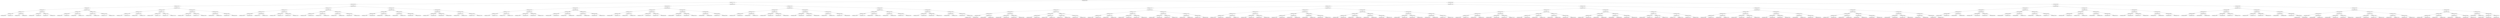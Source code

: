digraph G{
804435874 [label="Node{data=[4046, 4046]}"]
804435874 -> 2086611269
2086611269 [label="Node{data=[2707, 2707]}"]
2086611269 -> 22524150
22524150 [label="Node{data=[2366, 2366]}"]
22524150 -> 69214323
69214323 [label="Node{data=[1200, 1200]}"]
69214323 -> 1054198002
1054198002 [label="Node{data=[823, 823]}"]
1054198002 -> 994429804
994429804 [label="Node{data=[815, 815]}"]
994429804 -> 128523506
128523506 [label="Node{data=[744, 744]}"]
128523506 -> 42960844
42960844 [label="Node{data=[742, 742]}"]
42960844 -> 302861623
302861623 [label="Node{data=[555, 555]}"]
42960844 -> 117897905
117897905 [label="Node{data=[743, 743]}"]
128523506 -> 1208432687
1208432687 [label="Node{data=[759, 759]}"]
1208432687 -> 919103236
919103236 [label="Node{data=[745, 745]}"]
1208432687 -> 1322577951
1322577951 [label="Node{data=[806, 806]}"]
994429804 -> 2117556230
2117556230 [label="Node{data=[819, 819]}"]
2117556230 -> 260100527
260100527 [label="Node{data=[817, 817]}"]
260100527 -> 2047174428
2047174428 [label="Node{data=[816, 816]}"]
260100527 -> 330839115
330839115 [label="Node{data=[818, 818]}"]
2117556230 -> 1468774738
1468774738 [label="Node{data=[821, 821]}"]
1468774738 -> 1586436005
1586436005 [label="Node{data=[820, 820]}"]
1468774738 -> 266577647
266577647 [label="Node{data=[822, 822]}"]
1054198002 -> 1571541300
1571541300 [label="Node{data=[1192, 1192]}"]
1571541300 -> 1474343674
1474343674 [label="Node{data=[827, 827]}"]
1474343674 -> 1911862684
1911862684 [label="Node{data=[825, 825]}"]
1911862684 -> 1664266643
1664266643 [label="Node{data=[824, 824]}"]
1911862684 -> 1611919024
1611919024 [label="Node{data=[826, 826]}"]
1474343674 -> 842463018
842463018 [label="Node{data=[1190, 1190]}"]
842463018 -> 1723530405
1723530405 [label="Node{data=[828, 828]}"]
842463018 -> 284325832
284325832 [label="Node{data=[1191, 1191]}"]
1571541300 -> 1869315336
1869315336 [label="Node{data=[1196, 1196]}"]
1869315336 -> 1784760424
1784760424 [label="Node{data=[1194, 1194]}"]
1784760424 -> 1527762517
1527762517 [label="Node{data=[1193, 1193]}"]
1784760424 -> 1489026763
1489026763 [label="Node{data=[1195, 1195]}"]
1869315336 -> 1828133862
1828133862 [label="Node{data=[1198, 1198]}"]
1828133862 -> 213203992
213203992 [label="Node{data=[1197, 1197]}"]
1828133862 -> 703407805
703407805 [label="Node{data=[1199, 1199]}"]
69214323 -> 1946612653
1946612653 [label="Node{data=[1216, 1216]}"]
1946612653 -> 553316064
553316064 [label="Node{data=[1208, 1208]}"]
553316064 -> 84558619
84558619 [label="Node{data=[1204, 1204]}"]
84558619 -> 1167214025
1167214025 [label="Node{data=[1202, 1202]}"]
1167214025 -> 113925453
113925453 [label="Node{data=[1201, 1201]}"]
1167214025 -> 1907375770
1907375770 [label="Node{data=[1203, 1203]}"]
84558619 -> 645245228
645245228 [label="Node{data=[1206, 1206]}"]
645245228 -> 1906187302
1906187302 [label="Node{data=[1205, 1205]}"]
645245228 -> 636094317
636094317 [label="Node{data=[1207, 1207]}"]
553316064 -> 1440655780
1440655780 [label="Node{data=[1212, 1212]}"]
1440655780 -> 1583961850
1583961850 [label="Node{data=[1210, 1210]}"]
1583961850 -> 1603739197
1603739197 [label="Node{data=[1209, 1209]}"]
1583961850 -> 708029389
708029389 [label="Node{data=[1211, 1211]}"]
1440655780 -> 167818406
167818406 [label="Node{data=[1214, 1214]}"]
167818406 -> 508231066
508231066 [label="Node{data=[1213, 1213]}"]
167818406 -> 2043375256
2043375256 [label="Node{data=[1215, 1215]}"]
1946612653 -> 1309794223
1309794223 [label="Node{data=[2328, 2328]}"]
1309794223 -> 1094448975
1094448975 [label="Node{data=[1662, 1662]}"]
1094448975 -> 148137183
148137183 [label="Node{data=[1618, 1618]}"]
148137183 -> 717841651
717841651 [label="Node{data=[1615, 1615]}"]
148137183 -> 1793403554
1793403554 [label="Node{data=[1660, 1660]}"]
1094448975 -> 1954167102
1954167102 [label="Node{data=[2037, 2037]}"]
1954167102 -> 1604536818
1604536818 [label="Node{data=[1874, 1874]}"]
1954167102 -> 1043087369
1043087369 [label="Node{data=[2084, 2084]}"]
1309794223 -> 2103434580
2103434580 [label="Node{data=[2362, 2362]}"]
2103434580 -> 1489610760
1489610760 [label="Node{data=[2360, 2360]}"]
1489610760 -> 501257786
501257786 [label="Node{data=[2331, 2331]}"]
1489610760 -> 1091608967
1091608967 [label="Node{data=[2361, 2361]}"]
2103434580 -> 1109811596
1109811596 [label="Node{data=[2364, 2364]}"]
1109811596 -> 1471813672
1471813672 [label="Node{data=[2363, 2363]}"]
1109811596 -> 1316099491
1316099491 [label="Node{data=[2365, 2365]}"]
22524150 -> 178952563
178952563 [label="Node{data=[2596, 2596]}"]
178952563 -> 2071045035
2071045035 [label="Node{data=[2512, 2512]}"]
2071045035 -> 2081263541
2081263541 [label="Node{data=[2414, 2414]}"]
2081263541 -> 571232922
571232922 [label="Node{data=[2370, 2370]}"]
571232922 -> 2092115625
2092115625 [label="Node{data=[2368, 2368]}"]
2092115625 -> 170507887
170507887 [label="Node{data=[2367, 2367]}"]
2092115625 -> 441055416
441055416 [label="Node{data=[2369, 2369]}"]
571232922 -> 1511125481
1511125481 [label="Node{data=[2386, 2386]}"]
1511125481 -> 1064440428
1064440428 [label="Node{data=[2371, 2371]}"]
1511125481 -> 2020546859
2020546859 [label="Node{data=[2413, 2413]}"]
2081263541 -> 758555302
758555302 [label="Node{data=[2418, 2418]}"]
758555302 -> 2021494864
2021494864 [label="Node{data=[2416, 2416]}"]
2021494864 -> 1471351873
1471351873 [label="Node{data=[2415, 2415]}"]
2021494864 -> 1461051869
1461051869 [label="Node{data=[2417, 2417]}"]
758555302 -> 1328437771
1328437771 [label="Node{data=[2456, 2456]}"]
1328437771 -> 1531296942
1531296942 [label="Node{data=[2419, 2419]}"]
1328437771 -> 341537411
341537411 [label="Node{data=[2511, 2511]}"]
2071045035 -> 1824023260
1824023260 [label="Node{data=[2520, 2520]}"]
1824023260 -> 1367049026
1367049026 [label="Node{data=[2516, 2516]}"]
1367049026 -> 657323279
657323279 [label="Node{data=[2514, 2514]}"]
657323279 -> 1747801091
1747801091 [label="Node{data=[2513, 2513]}"]
657323279 -> 1202480472
1202480472 [label="Node{data=[2515, 2515]}"]
1367049026 -> 1254133628
1254133628 [label="Node{data=[2518, 2518]}"]
1254133628 -> 34447014
34447014 [label="Node{data=[2517, 2517]}"]
1254133628 -> 151464
151464 [label="Node{data=[2519, 2519]}"]
1824023260 -> 606104661
606104661 [label="Node{data=[2549, 2549]}"]
606104661 -> 1783999682
1783999682 [label="Node{data=[2522, 2522]}"]
1783999682 -> 71563136
71563136 [label="Node{data=[2521, 2521]}"]
1783999682 -> 372152239
372152239 [label="Node{data=[2548, 2548]}"]
606104661 -> 835388411
835388411 [label="Node{data=[2551, 2551]}"]
835388411 -> 1983875772
1983875772 [label="Node{data=[2550, 2550]}"]
835388411 -> 1834720268
1834720268 [label="Node{data=[2552, 2552]}"]
178952563 -> 254471655
254471655 [label="Node{data=[2661, 2661]}"]
254471655 -> 1721234210
1721234210 [label="Node{data=[2604, 2604]}"]
1721234210 -> 1828187942
1828187942 [label="Node{data=[2600, 2600]}"]
1828187942 -> 1576908104
1576908104 [label="Node{data=[2598, 2598]}"]
1576908104 -> 90189509
90189509 [label="Node{data=[2597, 2597]}"]
1576908104 -> 1547162536
1547162536 [label="Node{data=[2599, 2599]}"]
1828187942 -> 267033047
267033047 [label="Node{data=[2602, 2602]}"]
267033047 -> 1057827479
1057827479 [label="Node{data=[2601, 2601]}"]
267033047 -> 1000291765
1000291765 [label="Node{data=[2603, 2603]}"]
1721234210 -> 1498878973
1498878973 [label="Node{data=[2608, 2608]}"]
1498878973 -> 44567841
44567841 [label="Node{data=[2606, 2606]}"]
44567841 -> 1420281457
1420281457 [label="Node{data=[2605, 2605]}"]
44567841 -> 379005893
379005893 [label="Node{data=[2607, 2607]}"]
1498878973 -> 2000558609
2000558609 [label="Node{data=[2649, 2649]}"]
2000558609 -> 901632210
901632210 [label="Node{data=[2609, 2609]}"]
2000558609 -> 1598229594
1598229594 [label="Node{data=[2650, 2650]}"]
254471655 -> 1881525620
1881525620 [label="Node{data=[2699, 2699]}"]
1881525620 -> 2001514483
2001514483 [label="Node{data=[2695, 2695]}"]
2001514483 -> 749525640
749525640 [label="Node{data=[2693, 2693]}"]
749525640 -> 1808413339
1808413339 [label="Node{data=[2679, 2679]}"]
749525640 -> 895094011
895094011 [label="Node{data=[2694, 2694]}"]
2001514483 -> 662376084
662376084 [label="Node{data=[2697, 2697]}"]
662376084 -> 1841948777
1841948777 [label="Node{data=[2696, 2696]}"]
662376084 -> 1462583713
1462583713 [label="Node{data=[2698, 2698]}"]
1881525620 -> 854958699
854958699 [label="Node{data=[2703, 2703]}"]
854958699 -> 1292178703
1292178703 [label="Node{data=[2701, 2701]}"]
1292178703 -> 1865234022
1865234022 [label="Node{data=[2700, 2700]}"]
1292178703 -> 1378894443
1378894443 [label="Node{data=[2702, 2702]}"]
854958699 -> 1305035964
1305035964 [label="Node{data=[2705, 2705]}"]
1305035964 -> 671194471
671194471 [label="Node{data=[2704, 2704]}"]
1305035964 -> 773394439
773394439 [label="Node{data=[2706, 2706]}"]
2086611269 -> 2120887477
2120887477 [label="Node{data=[3910, 3910]}"]
2120887477 -> 2030136160
2030136160 [label="Node{data=[2868, 2868]}"]
2030136160 -> 1565473666
1565473666 [label="Node{data=[2852, 2852]}"]
1565473666 -> 993034500
993034500 [label="Node{data=[2760, 2760]}"]
993034500 -> 336600403
336600403 [label="Node{data=[2711, 2711]}"]
336600403 -> 1723350746
1723350746 [label="Node{data=[2709, 2709]}"]
1723350746 -> 1108314788
1108314788 [label="Node{data=[2708, 2708]}"]
1723350746 -> 2097683264
2097683264 [label="Node{data=[2710, 2710]}"]
336600403 -> 1776708407
1776708407 [label="Node{data=[2713, 2713]}"]
1776708407 -> 1309656639
1309656639 [label="Node{data=[2712, 2712]}"]
1776708407 -> 1886072816
1886072816 [label="Node{data=[2744, 2744]}"]
993034500 -> 1300560038
1300560038 [label="Node{data=[2837, 2837]}"]
1300560038 -> 392269298
392269298 [label="Node{data=[2802, 2802]}"]
392269298 -> 670015263
670015263 [label="Node{data=[2801, 2801]}"]
392269298 -> 240263357
240263357 [label="Node{data=[2803, 2803]}"]
1300560038 -> 1694087193
1694087193 [label="Node{data=[2850, 2850]}"]
1694087193 -> 2137827177
2137827177 [label="Node{data=[2849, 2849]}"]
1694087193 -> 606128380
606128380 [label="Node{data=[2851, 2851]}"]
1565473666 -> 996688653
996688653 [label="Node{data=[2860, 2860]}"]
996688653 -> 318250249
318250249 [label="Node{data=[2856, 2856]}"]
318250249 -> 137734096
137734096 [label="Node{data=[2854, 2854]}"]
137734096 -> 720435458
720435458 [label="Node{data=[2853, 2853]}"]
137734096 -> 1400481658
1400481658 [label="Node{data=[2855, 2855]}"]
318250249 -> 29096009
29096009 [label="Node{data=[2858, 2858]}"]
29096009 -> 613799049
613799049 [label="Node{data=[2857, 2857]}"]
29096009 -> 150995440
150995440 [label="Node{data=[2859, 2859]}"]
996688653 -> 391914973
391914973 [label="Node{data=[2864, 2864]}"]
391914973 -> 1241251535
1241251535 [label="Node{data=[2862, 2862]}"]
1241251535 -> 1128291045
1128291045 [label="Node{data=[2861, 2861]}"]
1241251535 -> 1254542588
1254542588 [label="Node{data=[2863, 2863]}"]
391914973 -> 1019378356
1019378356 [label="Node{data=[2866, 2866]}"]
1019378356 -> 710538853
710538853 [label="Node{data=[2865, 2865]}"]
1019378356 -> 1796146873
1796146873 [label="Node{data=[2867, 2867]}"]
2030136160 -> 399672840
399672840 [label="Node{data=[3888, 3888]}"]
399672840 -> 954878364
954878364 [label="Node{data=[2876, 2876]}"]
954878364 -> 1566931514
1566931514 [label="Node{data=[2872, 2872]}"]
1566931514 -> 1313637857
1313637857 [label="Node{data=[2870, 2870]}"]
1313637857 -> 1294837990
1294837990 [label="Node{data=[2869, 2869]}"]
1313637857 -> 669105782
669105782 [label="Node{data=[2871, 2871]}"]
1566931514 -> 1361294362
1361294362 [label="Node{data=[2874, 2874]}"]
1361294362 -> 2070560850
2070560850 [label="Node{data=[2873, 2873]}"]
1361294362 -> 1537256769
1537256769 [label="Node{data=[2875, 2875]}"]
954878364 -> 1897445965
1897445965 [label="Node{data=[2926, 2926]}"]
1897445965 -> 1029128976
1029128976 [label="Node{data=[2878, 2878]}"]
1029128976 -> 345439288
345439288 [label="Node{data=[2877, 2877]}"]
1029128976 -> 1241678158
1241678158 [label="Node{data=[2882, 2882]}"]
1897445965 -> 2130477201
2130477201 [label="Node{data=[3831, 3831]}"]
2130477201 -> 2033456029
2033456029 [label="Node{data=[3796, 3796]}"]
2130477201 -> 1516263359
1516263359 [label="Node{data=[3863, 3863]}"]
399672840 -> 79078732
79078732 [label="Node{data=[3902, 3902]}"]
79078732 -> 508839235
508839235 [label="Node{data=[3898, 3898]}"]
508839235 -> 1193608687
1193608687 [label="Node{data=[3896, 3896]}"]
1193608687 -> 530611995
530611995 [label="Node{data=[3895, 3895]}"]
1193608687 -> 772613478
772613478 [label="Node{data=[3897, 3897]}"]
508839235 -> 307168185
307168185 [label="Node{data=[3900, 3900]}"]
307168185 -> 2099934818
2099934818 [label="Node{data=[3899, 3899]}"]
307168185 -> 1634633339
1634633339 [label="Node{data=[3901, 3901]}"]
79078732 -> 638564645
638564645 [label="Node{data=[3906, 3906]}"]
638564645 -> 1278682262
1278682262 [label="Node{data=[3904, 3904]}"]
1278682262 -> 1652609556
1652609556 [label="Node{data=[3903, 3903]}"]
1278682262 -> 2009652577
2009652577 [label="Node{data=[3905, 3905]}"]
638564645 -> 743801900
743801900 [label="Node{data=[3908, 3908]}"]
743801900 -> 1504904868
1504904868 [label="Node{data=[3907, 3907]}"]
743801900 -> 1036484596
1036484596 [label="Node{data=[3909, 3909]}"]
2120887477 -> 215326456
215326456 [label="Node{data=[4014, 4014]}"]
215326456 -> 203497386
203497386 [label="Node{data=[3961, 3961]}"]
203497386 -> 1306967724
1306967724 [label="Node{data=[3918, 3918]}"]
1306967724 -> 1264078907
1264078907 [label="Node{data=[3914, 3914]}"]
1264078907 -> 1801074166
1801074166 [label="Node{data=[3912, 3912]}"]
1801074166 -> 1870838648
1870838648 [label="Node{data=[3911, 3911]}"]
1801074166 -> 401173498
401173498 [label="Node{data=[3913, 3913]}"]
1264078907 -> 507062452
507062452 [label="Node{data=[3916, 3916]}"]
507062452 -> 620120832
620120832 [label="Node{data=[3915, 3915]}"]
507062452 -> 1582661021
1582661021 [label="Node{data=[3917, 3917]}"]
1306967724 -> 37714710
37714710 [label="Node{data=[3922, 3922]}"]
37714710 -> 1427414893
1427414893 [label="Node{data=[3920, 3920]}"]
1427414893 -> 1135370372
1135370372 [label="Node{data=[3919, 3919]}"]
1427414893 -> 920671481
920671481 [label="Node{data=[3921, 3921]}"]
37714710 -> 1333690104
1333690104 [label="Node{data=[3931, 3931]}"]
1333690104 -> 1054896013
1054896013 [label="Node{data=[3923, 3923]}"]
1333690104 -> 518553749
518553749 [label="Node{data=[3960, 3960]}"]
203497386 -> 714819629
714819629 [label="Node{data=[3969, 3969]}"]
714819629 -> 380529208
380529208 [label="Node{data=[3965, 3965]}"]
380529208 -> 722465639
722465639 [label="Node{data=[3963, 3963]}"]
722465639 -> 1899573947
1899573947 [label="Node{data=[3962, 3962]}"]
722465639 -> 26465937
26465937 [label="Node{data=[3964, 3964]}"]
380529208 -> 1678349105
1678349105 [label="Node{data=[3967, 3967]}"]
1678349105 -> 818532380
818532380 [label="Node{data=[3966, 3966]}"]
1678349105 -> 140345428
140345428 [label="Node{data=[3968, 3968]}"]
714819629 -> 392554640
392554640 [label="Node{data=[3973, 3973]}"]
392554640 -> 1063088470
1063088470 [label="Node{data=[3971, 3971]}"]
1063088470 -> 1105858449
1105858449 [label="Node{data=[3970, 3970]}"]
1063088470 -> 634480856
634480856 [label="Node{data=[3972, 3972]}"]
392554640 -> 491271578
491271578 [label="Node{data=[3975, 3975]}"]
491271578 -> 1229660324
1229660324 [label="Node{data=[3974, 3974]}"]
491271578 -> 1481386139
1481386139 [label="Node{data=[3996, 3996]}"]
215326456 -> 1995775202
1995775202 [label="Node{data=[4030, 4030]}"]
1995775202 -> 709694275
709694275 [label="Node{data=[4022, 4022]}"]
709694275 -> 982735022
982735022 [label="Node{data=[4018, 4018]}"]
982735022 -> 60995479
60995479 [label="Node{data=[4016, 4016]}"]
60995479 -> 1567537421
1567537421 [label="Node{data=[4015, 4015]}"]
60995479 -> 536571624
536571624 [label="Node{data=[4017, 4017]}"]
982735022 -> 1066210193
1066210193 [label="Node{data=[4020, 4020]}"]
1066210193 -> 688195064
688195064 [label="Node{data=[4019, 4019]}"]
1066210193 -> 25913092
25913092 [label="Node{data=[4021, 4021]}"]
709694275 -> 1170462195
1170462195 [label="Node{data=[4026, 4026]}"]
1170462195 -> 310728513
310728513 [label="Node{data=[4024, 4024]}"]
310728513 -> 321829420
321829420 [label="Node{data=[4023, 4023]}"]
310728513 -> 1229413386
1229413386 [label="Node{data=[4025, 4025]}"]
1170462195 -> 309359772
309359772 [label="Node{data=[4028, 4028]}"]
309359772 -> 712447692
712447692 [label="Node{data=[4027, 4027]}"]
309359772 -> 1282291316
1282291316 [label="Node{data=[4029, 4029]}"]
1995775202 -> 1069188351
1069188351 [label="Node{data=[4038, 4038]}"]
1069188351 -> 788517632
788517632 [label="Node{data=[4034, 4034]}"]
788517632 -> 1017930085
1017930085 [label="Node{data=[4032, 4032]}"]
1017930085 -> 30162194
30162194 [label="Node{data=[4031, 4031]}"]
1017930085 -> 1782242472
1782242472 [label="Node{data=[4033, 4033]}"]
788517632 -> 982345020
982345020 [label="Node{data=[4036, 4036]}"]
982345020 -> 1710595137
1710595137 [label="Node{data=[4035, 4035]}"]
982345020 -> 95492416
95492416 [label="Node{data=[4037, 4037]}"]
1069188351 -> 970087106
970087106 [label="Node{data=[4042, 4042]}"]
970087106 -> 1755802689
1755802689 [label="Node{data=[4040, 4040]}"]
1755802689 -> 561635968
561635968 [label="Node{data=[4039, 4039]}"]
1755802689 -> 747607286
747607286 [label="Node{data=[4041, 4041]}"]
970087106 -> 127983599
127983599 [label="Node{data=[4044, 4044]}"]
127983599 -> 1412857406
1412857406 [label="Node{data=[4043, 4043]}"]
127983599 -> 976616410
976616410 [label="Node{data=[4045, 4045]}"]
804435874 -> 1783492686
1783492686 [label="Node{data=[6848, 6848]}"]
1783492686 -> 1796408655
1796408655 [label="Node{data=[4374, 4374]}"]
1796408655 -> 204685725
204685725 [label="Node{data=[4310, 4310]}"]
204685725 -> 424513770
424513770 [label="Node{data=[4151, 4151]}"]
424513770 -> 478665741
478665741 [label="Node{data=[4097, 4097]}"]
478665741 -> 1867357103
1867357103 [label="Node{data=[4089, 4089]}"]
1867357103 -> 2036600946
2036600946 [label="Node{data=[4085, 4085]}"]
2036600946 -> 215680372
215680372 [label="Node{data=[4083, 4083]}"]
215680372 -> 782157654
782157654 [label="Node{data=[4047, 4047]}"]
215680372 -> 764256713
764256713 [label="Node{data=[4084, 4084]}"]
2036600946 -> 1957938058
1957938058 [label="Node{data=[4087, 4087]}"]
1957938058 -> 538413261
538413261 [label="Node{data=[4086, 4086]}"]
1957938058 -> 2028687342
2028687342 [label="Node{data=[4088, 4088]}"]
1867357103 -> 942160595
942160595 [label="Node{data=[4093, 4093]}"]
942160595 -> 1391268303
1391268303 [label="Node{data=[4091, 4091]}"]
1391268303 -> 1319156415
1319156415 [label="Node{data=[4090, 4090]}"]
1391268303 -> 1821771962
1821771962 [label="Node{data=[4092, 4092]}"]
942160595 -> 361847129
361847129 [label="Node{data=[4095, 4095]}"]
361847129 -> 793264461
793264461 [label="Node{data=[4094, 4094]}"]
361847129 -> 1693872985
1693872985 [label="Node{data=[4096, 4096]}"]
478665741 -> 955868325
955868325 [label="Node{data=[4143, 4143]}"]
955868325 -> 666741106
666741106 [label="Node{data=[4105, 4105]}"]
666741106 -> 1251133153
1251133153 [label="Node{data=[4099, 4099]}"]
1251133153 -> 497621073
497621073 [label="Node{data=[4098, 4098]}"]
1251133153 -> 1854311181
1854311181 [label="Node{data=[4100, 4100]}"]
666741106 -> 616192406
616192406 [label="Node{data=[4123, 4123]}"]
616192406 -> 2026059310
2026059310 [label="Node{data=[4118, 4118]}"]
616192406 -> 771609335
771609335 [label="Node{data=[4142, 4142]}"]
955868325 -> 2012871334
2012871334 [label="Node{data=[4147, 4147]}"]
2012871334 -> 24734502
24734502 [label="Node{data=[4145, 4145]}"]
24734502 -> 1625968481
1625968481 [label="Node{data=[4144, 4144]}"]
24734502 -> 599999457
599999457 [label="Node{data=[4146, 4146]}"]
2012871334 -> 458727925
458727925 [label="Node{data=[4149, 4149]}"]
458727925 -> 1363003874
1363003874 [label="Node{data=[4148, 4148]}"]
458727925 -> 1671300579
1671300579 [label="Node{data=[4150, 4150]}"]
424513770 -> 1518046778
1518046778 [label="Node{data=[4235, 4235]}"]
1518046778 -> 2080752777
2080752777 [label="Node{data=[4211, 4211]}"]
2080752777 -> 1128820786
1128820786 [label="Node{data=[4155, 4155]}"]
1128820786 -> 1357563045
1357563045 [label="Node{data=[4153, 4153]}"]
1357563045 -> 1457949404
1457949404 [label="Node{data=[4152, 4152]}"]
1357563045 -> 68500741
68500741 [label="Node{data=[4154, 4154]}"]
1128820786 -> 73143381
73143381 [label="Node{data=[4157, 4157]}"]
73143381 -> 34940823
34940823 [label="Node{data=[4156, 4156]}"]
73143381 -> 1615330659
1615330659 [label="Node{data=[4158, 4158]}"]
2080752777 -> 1293355387
1293355387 [label="Node{data=[4231, 4231]}"]
1293355387 -> 697123376
697123376 [label="Node{data=[4229, 4229]}"]
697123376 -> 34599177
34599177 [label="Node{data=[4228, 4228]}"]
697123376 -> 1568450766
1568450766 [label="Node{data=[4230, 4230]}"]
1293355387 -> 685059787
685059787 [label="Node{data=[4233, 4233]}"]
685059787 -> 1795843363
1795843363 [label="Node{data=[4232, 4232]}"]
685059787 -> 376456946
376456946 [label="Node{data=[4234, 4234]}"]
1518046778 -> 787654186
787654186 [label="Node{data=[4243, 4243]}"]
787654186 -> 793798217
793798217 [label="Node{data=[4239, 4239]}"]
793798217 -> 399191549
399191549 [label="Node{data=[4237, 4237]}"]
399191549 -> 51953184
51953184 [label="Node{data=[4236, 4236]}"]
399191549 -> 954243999
954243999 [label="Node{data=[4238, 4238]}"]
793798217 -> 346996964
346996964 [label="Node{data=[4241, 4241]}"]
346996964 -> 1514451785
1514451785 [label="Node{data=[4240, 4240]}"]
346996964 -> 485228447
485228447 [label="Node{data=[4242, 4242]}"]
787654186 -> 543929342
543929342 [label="Node{data=[4247, 4247]}"]
543929342 -> 1109458679
1109458679 [label="Node{data=[4245, 4245]}"]
1109458679 -> 1023525633
1023525633 [label="Node{data=[4244, 4244]}"]
1109458679 -> 2127942713
2127942713 [label="Node{data=[4246, 4246]}"]
543929342 -> 56392798
56392798 [label="Node{data=[4283, 4283]}"]
56392798 -> 1179581828
1179581828 [label="Node{data=[4273, 4273]}"]
56392798 -> 1969497991
1969497991 [label="Node{data=[4309, 4309]}"]
204685725 -> 624967950
624967950 [label="Node{data=[4342, 4342]}"]
624967950 -> 1168013172
1168013172 [label="Node{data=[4326, 4326]}"]
1168013172 -> 1947009182
1947009182 [label="Node{data=[4318, 4318]}"]
1947009182 -> 536955271
536955271 [label="Node{data=[4314, 4314]}"]
536955271 -> 124662968
124662968 [label="Node{data=[4312, 4312]}"]
124662968 -> 838715126
838715126 [label="Node{data=[4311, 4311]}"]
124662968 -> 770189735
770189735 [label="Node{data=[4313, 4313]}"]
536955271 -> 126812396
126812396 [label="Node{data=[4316, 4316]}"]
126812396 -> 1899114321
1899114321 [label="Node{data=[4315, 4315]}"]
126812396 -> 782732791
782732791 [label="Node{data=[4317, 4317]}"]
1947009182 -> 1122905237
1122905237 [label="Node{data=[4322, 4322]}"]
1122905237 -> 1033489476
1033489476 [label="Node{data=[4320, 4320]}"]
1033489476 -> 1571894273
1571894273 [label="Node{data=[4319, 4319]}"]
1033489476 -> 1340854901
1340854901 [label="Node{data=[4321, 4321]}"]
1122905237 -> 2085803417
2085803417 [label="Node{data=[4324, 4324]}"]
2085803417 -> 265997755
265997755 [label="Node{data=[4323, 4323]}"]
2085803417 -> 1537204605
1537204605 [label="Node{data=[4325, 4325]}"]
1168013172 -> 1257695233
1257695233 [label="Node{data=[4334, 4334]}"]
1257695233 -> 551682779
551682779 [label="Node{data=[4330, 4330]}"]
551682779 -> 2039264361
2039264361 [label="Node{data=[4328, 4328]}"]
2039264361 -> 1572611628
1572611628 [label="Node{data=[4327, 4327]}"]
2039264361 -> 553085818
553085818 [label="Node{data=[4329, 4329]}"]
551682779 -> 280183141
280183141 [label="Node{data=[4332, 4332]}"]
280183141 -> 209748198
209748198 [label="Node{data=[4331, 4331]}"]
280183141 -> 808540700
808540700 [label="Node{data=[4333, 4333]}"]
1257695233 -> 721837019
721837019 [label="Node{data=[4338, 4338]}"]
721837019 -> 565481399
565481399 [label="Node{data=[4336, 4336]}"]
565481399 -> 700169431
700169431 [label="Node{data=[4335, 4335]}"]
565481399 -> 325120582
325120582 [label="Node{data=[4337, 4337]}"]
721837019 -> 178371442
178371442 [label="Node{data=[4340, 4340]}"]
178371442 -> 267211942
267211942 [label="Node{data=[4339, 4339]}"]
178371442 -> 2076445832
2076445832 [label="Node{data=[4341, 4341]}"]
624967950 -> 1872900980
1872900980 [label="Node{data=[4358, 4358]}"]
1872900980 -> 1751089113
1751089113 [label="Node{data=[4350, 4350]}"]
1751089113 -> 225598992
225598992 [label="Node{data=[4346, 4346]}"]
225598992 -> 1451864954
1451864954 [label="Node{data=[4344, 4344]}"]
1451864954 -> 676205388
676205388 [label="Node{data=[4343, 4343]}"]
1451864954 -> 997986347
997986347 [label="Node{data=[4345, 4345]}"]
225598992 -> 610356106
610356106 [label="Node{data=[4348, 4348]}"]
610356106 -> 1063792159
1063792159 [label="Node{data=[4347, 4347]}"]
610356106 -> 1734647501
1734647501 [label="Node{data=[4349, 4349]}"]
1751089113 -> 1010968386
1010968386 [label="Node{data=[4354, 4354]}"]
1010968386 -> 315692635
315692635 [label="Node{data=[4352, 4352]}"]
315692635 -> 1815599816
1815599816 [label="Node{data=[4351, 4351]}"]
315692635 -> 803644277
803644277 [label="Node{data=[4353, 4353]}"]
1010968386 -> 36960764
36960764 [label="Node{data=[4356, 4356]}"]
36960764 -> 415913007
415913007 [label="Node{data=[4355, 4355]}"]
36960764 -> 1249459300
1249459300 [label="Node{data=[4357, 4357]}"]
1872900980 -> 1344197461
1344197461 [label="Node{data=[4366, 4366]}"]
1344197461 -> 1300184243
1300184243 [label="Node{data=[4362, 4362]}"]
1300184243 -> 132014623
132014623 [label="Node{data=[4360, 4360]}"]
132014623 -> 71820444
71820444 [label="Node{data=[4359, 4359]}"]
132014623 -> 577051450
577051450 [label="Node{data=[4361, 4361]}"]
1300184243 -> 382415201
382415201 [label="Node{data=[4364, 4364]}"]
382415201 -> 1659991869
1659991869 [label="Node{data=[4363, 4363]}"]
382415201 -> 1504255227
1504255227 [label="Node{data=[4365, 4365]}"]
1344197461 -> 1402953791
1402953791 [label="Node{data=[4370, 4370]}"]
1402953791 -> 470811412
470811412 [label="Node{data=[4368, 4368]}"]
470811412 -> 1974589236
1974589236 [label="Node{data=[4367, 4367]}"]
470811412 -> 1693336509
1693336509 [label="Node{data=[4369, 4369]}"]
1402953791 -> 1280858503
1280858503 [label="Node{data=[4372, 4372]}"]
1280858503 -> 1355606971
1355606971 [label="Node{data=[4371, 4371]}"]
1280858503 -> 733978337
733978337 [label="Node{data=[4373, 4373]}"]
1796408655 -> 1037747072
1037747072 [label="Node{data=[6784, 6784]}"]
1037747072 -> 859840989
859840989 [label="Node{data=[4451, 4451]}"]
859840989 -> 82220349
82220349 [label="Node{data=[4432, 4432]}"]
82220349 -> 1400462294
1400462294 [label="Node{data=[4382, 4382]}"]
1400462294 -> 953439482
953439482 [label="Node{data=[4378, 4378]}"]
953439482 -> 170448116
170448116 [label="Node{data=[4376, 4376]}"]
170448116 -> 987232241
987232241 [label="Node{data=[4375, 4375]}"]
170448116 -> 602520726
602520726 [label="Node{data=[4377, 4377]}"]
953439482 -> 956325781
956325781 [label="Node{data=[4380, 4380]}"]
956325781 -> 1967366965
1967366965 [label="Node{data=[4379, 4379]}"]
956325781 -> 1890494995
1890494995 [label="Node{data=[4381, 4381]}"]
1400462294 -> 508405148
508405148 [label="Node{data=[4386, 4386]}"]
508405148 -> 629849399
629849399 [label="Node{data=[4384, 4384]}"]
629849399 -> 1295579320
1295579320 [label="Node{data=[4383, 4383]}"]
629849399 -> 1220754750
1220754750 [label="Node{data=[4385, 4385]}"]
508405148 -> 995168511
995168511 [label="Node{data=[4388, 4388]}"]
995168511 -> 1271030183
1271030183 [label="Node{data=[4387, 4387]}"]
995168511 -> 1102425439
1102425439 [label="Node{data=[4417, 4417]}"]
82220349 -> 281957018
281957018 [label="Node{data=[4443, 4443]}"]
281957018 -> 590053012
590053012 [label="Node{data=[4439, 4439]}"]
590053012 -> 2075982863
2075982863 [label="Node{data=[4437, 4437]}"]
2075982863 -> 386886002
386886002 [label="Node{data=[4436, 4436]}"]
2075982863 -> 1974969227
1974969227 [label="Node{data=[4438, 4438]}"]
590053012 -> 227585143
227585143 [label="Node{data=[4441, 4441]}"]
227585143 -> 298870094
298870094 [label="Node{data=[4440, 4440]}"]
227585143 -> 2105068287
2105068287 [label="Node{data=[4442, 4442]}"]
281957018 -> 891000096
891000096 [label="Node{data=[4447, 4447]}"]
891000096 -> 1038116064
1038116064 [label="Node{data=[4445, 4445]}"]
1038116064 -> 789093383
789093383 [label="Node{data=[4444, 4444]}"]
1038116064 -> 345805867
345805867 [label="Node{data=[4446, 4446]}"]
891000096 -> 2101850381
2101850381 [label="Node{data=[4449, 4449]}"]
2101850381 -> 1128144161
1128144161 [label="Node{data=[4448, 4448]}"]
2101850381 -> 675105253
675105253 [label="Node{data=[4450, 4450]}"]
859840989 -> 1492172037
1492172037 [label="Node{data=[5954, 5954]}"]
1492172037 -> 411021519
411021519 [label="Node{data=[4909, 4909]}"]
411021519 -> 731603444
731603444 [label="Node{data=[4455, 4455]}"]
731603444 -> 1764452099
1764452099 [label="Node{data=[4453, 4453]}"]
1764452099 -> 879683510
879683510 [label="Node{data=[4452, 4452]}"]
1764452099 -> 1374867516
1374867516 [label="Node{data=[4454, 4454]}"]
731603444 -> 555126583
555126583 [label="Node{data=[4546, 4546]}"]
555126583 -> 322430825
322430825 [label="Node{data=[4534, 4534]}"]
555126583 -> 1344791022
1344791022 [label="Node{data=[4896, 4896]}"]
411021519 -> 395552998
395552998 [label="Node{data=[5937, 5937]}"]
395552998 -> 40493588
40493588 [label="Node{data=[5911, 5911]}"]
40493588 -> 784941471
784941471 [label="Node{data=[5889, 5889]}"]
40493588 -> 1099885881
1099885881 [label="Node{data=[5936, 5936]}"]
395552998 -> 1263581558
1263581558 [label="Node{data=[5939, 5939]}"]
1263581558 -> 107256650
107256650 [label="Node{data=[5938, 5938]}"]
1263581558 -> 1648752544
1648752544 [label="Node{data=[5940, 5940]}"]
1492172037 -> 1410611700
1410611700 [label="Node{data=[6776, 6776]}"]
1410611700 -> 448901385
448901385 [label="Node{data=[6772, 6772]}"]
448901385 -> 954062800
954062800 [label="Node{data=[6770, 6770]}"]
954062800 -> 1969807260
1969807260 [label="Node{data=[6769, 6769]}"]
954062800 -> 13013852
13013852 [label="Node{data=[6771, 6771]}"]
448901385 -> 387457972
387457972 [label="Node{data=[6774, 6774]}"]
387457972 -> 1101858256
1101858256 [label="Node{data=[6773, 6773]}"]
387457972 -> 1913300550
1913300550 [label="Node{data=[6775, 6775]}"]
1410611700 -> 1180862248
1180862248 [label="Node{data=[6780, 6780]}"]
1180862248 -> 271649235
271649235 [label="Node{data=[6778, 6778]}"]
271649235 -> 966462848
966462848 [label="Node{data=[6777, 6777]}"]
271649235 -> 512009315
512009315 [label="Node{data=[6779, 6779]}"]
1180862248 -> 1284324188
1284324188 [label="Node{data=[6782, 6782]}"]
1284324188 -> 1416289423
1416289423 [label="Node{data=[6781, 6781]}"]
1284324188 -> 897334415
897334415 [label="Node{data=[6783, 6783]}"]
1037747072 -> 249569791
249569791 [label="Node{data=[6816, 6816]}"]
249569791 -> 731032740
731032740 [label="Node{data=[6800, 6800]}"]
731032740 -> 698254333
698254333 [label="Node{data=[6792, 6792]}"]
698254333 -> 2110933509
2110933509 [label="Node{data=[6788, 6788]}"]
2110933509 -> 1915909017
1915909017 [label="Node{data=[6786, 6786]}"]
1915909017 -> 1283131127
1283131127 [label="Node{data=[6785, 6785]}"]
1915909017 -> 296220142
296220142 [label="Node{data=[6787, 6787]}"]
2110933509 -> 2127169469
2127169469 [label="Node{data=[6790, 6790]}"]
2127169469 -> 528817478
528817478 [label="Node{data=[6789, 6789]}"]
2127169469 -> 199097599
199097599 [label="Node{data=[6791, 6791]}"]
698254333 -> 628842735
628842735 [label="Node{data=[6796, 6796]}"]
628842735 -> 195197970
195197970 [label="Node{data=[6794, 6794]}"]
195197970 -> 1014644493
1014644493 [label="Node{data=[6793, 6793]}"]
195197970 -> 1478760057
1478760057 [label="Node{data=[6795, 6795]}"]
628842735 -> 648440202
648440202 [label="Node{data=[6798, 6798]}"]
648440202 -> 1056752544
1056752544 [label="Node{data=[6797, 6797]}"]
648440202 -> 1393758501
1393758501 [label="Node{data=[6799, 6799]}"]
731032740 -> 729567968
729567968 [label="Node{data=[6808, 6808]}"]
729567968 -> 1048810556
1048810556 [label="Node{data=[6804, 6804]}"]
1048810556 -> 1723507087
1723507087 [label="Node{data=[6802, 6802]}"]
1723507087 -> 770379332
770379332 [label="Node{data=[6801, 6801]}"]
1723507087 -> 1682547275
1682547275 [label="Node{data=[6803, 6803]}"]
1048810556 -> 1187637386
1187637386 [label="Node{data=[6806, 6806]}"]
1187637386 -> 1976340229
1976340229 [label="Node{data=[6805, 6805]}"]
1187637386 -> 10495702
10495702 [label="Node{data=[6807, 6807]}"]
729567968 -> 693274483
693274483 [label="Node{data=[6812, 6812]}"]
693274483 -> 550938475
550938475 [label="Node{data=[6810, 6810]}"]
550938475 -> 838050003
838050003 [label="Node{data=[6809, 6809]}"]
550938475 -> 811902637
811902637 [label="Node{data=[6811, 6811]}"]
693274483 -> 221304525
221304525 [label="Node{data=[6814, 6814]}"]
221304525 -> 415811071
415811071 [label="Node{data=[6813, 6813]}"]
221304525 -> 881920781
881920781 [label="Node{data=[6815, 6815]}"]
249569791 -> 567640828
567640828 [label="Node{data=[6832, 6832]}"]
567640828 -> 718843573
718843573 [label="Node{data=[6824, 6824]}"]
718843573 -> 1952543020
1952543020 [label="Node{data=[6820, 6820]}"]
1952543020 -> 1217713614
1217713614 [label="Node{data=[6818, 6818]}"]
1217713614 -> 1163623490
1163623490 [label="Node{data=[6817, 6817]}"]
1217713614 -> 706338650
706338650 [label="Node{data=[6819, 6819]}"]
1952543020 -> 1435382564
1435382564 [label="Node{data=[6822, 6822]}"]
1435382564 -> 995800830
995800830 [label="Node{data=[6821, 6821]}"]
1435382564 -> 628974779
628974779 [label="Node{data=[6823, 6823]}"]
718843573 -> 1106943041
1106943041 [label="Node{data=[6828, 6828]}"]
1106943041 -> 1699315785
1699315785 [label="Node{data=[6826, 6826]}"]
1699315785 -> 189409112
189409112 [label="Node{data=[6825, 6825]}"]
1699315785 -> 1163711030
1163711030 [label="Node{data=[6827, 6827]}"]
1106943041 -> 1347503688
1347503688 [label="Node{data=[6830, 6830]}"]
1347503688 -> 2033442755
2033442755 [label="Node{data=[6829, 6829]}"]
1347503688 -> 597251930
597251930 [label="Node{data=[6831, 6831]}"]
567640828 -> 7863421
7863421 [label="Node{data=[6840, 6840]}"]
7863421 -> 1515100477
1515100477 [label="Node{data=[6836, 6836]}"]
1515100477 -> 1038391408
1038391408 [label="Node{data=[6834, 6834]}"]
1038391408 -> 1412315921
1412315921 [label="Node{data=[6833, 6833]}"]
1038391408 -> 1795531261
1795531261 [label="Node{data=[6835, 6835]}"]
1515100477 -> 1168923345
1168923345 [label="Node{data=[6838, 6838]}"]
1168923345 -> 1553100044
1553100044 [label="Node{data=[6837, 6837]}"]
1168923345 -> 2042700604
2042700604 [label="Node{data=[6839, 6839]}"]
7863421 -> 1066237872
1066237872 [label="Node{data=[6844, 6844]}"]
1066237872 -> 416333890
416333890 [label="Node{data=[6842, 6842]}"]
416333890 -> 1474634841
1474634841 [label="Node{data=[6841, 6841]}"]
416333890 -> 667759962
667759962 [label="Node{data=[6843, 6843]}"]
1066237872 -> 1936305900
1936305900 [label="Node{data=[6846, 6846]}"]
1936305900 -> 1839571475
1839571475 [label="Node{data=[6845, 6845]}"]
1936305900 -> 320635922
320635922 [label="Node{data=[6847, 6847]}"]
1783492686 -> 1572144334
1572144334 [label="Node{data=[9358, 9358]}"]
1572144334 -> 1670762330
1670762330 [label="Node{data=[6880, 6880]}"]
1670762330 -> 593517569
593517569 [label="Node{data=[6864, 6864]}"]
593517569 -> 1420517483
1420517483 [label="Node{data=[6856, 6856]}"]
1420517483 -> 558730564
558730564 [label="Node{data=[6852, 6852]}"]
558730564 -> 1827633448
1827633448 [label="Node{data=[6850, 6850]}"]
1827633448 -> 1305387232
1305387232 [label="Node{data=[6849, 6849]}"]
1827633448 -> 1114188042
1114188042 [label="Node{data=[6851, 6851]}"]
558730564 -> 251902894
251902894 [label="Node{data=[6854, 6854]}"]
251902894 -> 405976415
405976415 [label="Node{data=[6853, 6853]}"]
251902894 -> 541314841
541314841 [label="Node{data=[6855, 6855]}"]
1420517483 -> 736727906
736727906 [label="Node{data=[6860, 6860]}"]
736727906 -> 967152506
967152506 [label="Node{data=[6858, 6858]}"]
967152506 -> 875577692
875577692 [label="Node{data=[6857, 6857]}"]
967152506 -> 171277252
171277252 [label="Node{data=[6859, 6859]}"]
736727906 -> 1839237987
1839237987 [label="Node{data=[6862, 6862]}"]
1839237987 -> 2022435822
2022435822 [label="Node{data=[6861, 6861]}"]
1839237987 -> 1309110018
1309110018 [label="Node{data=[6863, 6863]}"]
593517569 -> 1867372125
1867372125 [label="Node{data=[6872, 6872]}"]
1867372125 -> 106931012
106931012 [label="Node{data=[6868, 6868]}"]
106931012 -> 556592378
556592378 [label="Node{data=[6866, 6866]}"]
556592378 -> 1411840162
1411840162 [label="Node{data=[6865, 6865]}"]
556592378 -> 1431839557
1431839557 [label="Node{data=[6867, 6867]}"]
106931012 -> 786886441
786886441 [label="Node{data=[6870, 6870]}"]
786886441 -> 1751878963
1751878963 [label="Node{data=[6869, 6869]}"]
786886441 -> 191597428
191597428 [label="Node{data=[6871, 6871]}"]
1867372125 -> 532534103
532534103 [label="Node{data=[6876, 6876]}"]
532534103 -> 112977966
112977966 [label="Node{data=[6874, 6874]}"]
112977966 -> 848162783
848162783 [label="Node{data=[6873, 6873]}"]
112977966 -> 1701503697
1701503697 [label="Node{data=[6875, 6875]}"]
532534103 -> 347906624
347906624 [label="Node{data=[6878, 6878]}"]
347906624 -> 1293931105
1293931105 [label="Node{data=[6877, 6877]}"]
347906624 -> 271658762
271658762 [label="Node{data=[6879, 6879]}"]
1670762330 -> 578763703
578763703 [label="Node{data=[9342, 9342]}"]
578763703 -> 1403007770
1403007770 [label="Node{data=[9334, 9334]}"]
1403007770 -> 1612672981
1612672981 [label="Node{data=[6921, 6921]}"]
1612672981 -> 2043631011
2043631011 [label="Node{data=[6882, 6882]}"]
2043631011 -> 582380462
582380462 [label="Node{data=[6881, 6881]}"]
2043631011 -> 1893512193
1893512193 [label="Node{data=[6912, 6912]}"]
1612672981 -> 1797659656
1797659656 [label="Node{data=[7989, 7989]}"]
1797659656 -> 1757884034
1757884034 [label="Node{data=[7215, 7215]}"]
1797659656 -> 2042483503
2042483503 [label="Node{data=[9202, 9202]}"]
1403007770 -> 1817447589
1817447589 [label="Node{data=[9338, 9338]}"]
1817447589 -> 927570811
927570811 [label="Node{data=[9336, 9336]}"]
927570811 -> 1722482734
1722482734 [label="Node{data=[9335, 9335]}"]
927570811 -> 1905824639
1905824639 [label="Node{data=[9337, 9337]}"]
1817447589 -> 1030068429
1030068429 [label="Node{data=[9340, 9340]}"]
1030068429 -> 1175211609
1175211609 [label="Node{data=[9339, 9339]}"]
1030068429 -> 2014874822
2014874822 [label="Node{data=[9341, 9341]}"]
578763703 -> 1294920657
1294920657 [label="Node{data=[9350, 9350]}"]
1294920657 -> 1553772873
1553772873 [label="Node{data=[9346, 9346]}"]
1553772873 -> 2017870341
2017870341 [label="Node{data=[9344, 9344]}"]
2017870341 -> 1149542263
1149542263 [label="Node{data=[9343, 9343]}"]
2017870341 -> 2127463509
2127463509 [label="Node{data=[9345, 9345]}"]
1553772873 -> 1197564988
1197564988 [label="Node{data=[9348, 9348]}"]
1197564988 -> 234700991
234700991 [label="Node{data=[9347, 9347]}"]
1197564988 -> 1843534160
1843534160 [label="Node{data=[9349, 9349]}"]
1294920657 -> 1728369813
1728369813 [label="Node{data=[9354, 9354]}"]
1728369813 -> 730340557
730340557 [label="Node{data=[9352, 9352]}"]
730340557 -> 1284983227
1284983227 [label="Node{data=[9351, 9351]}"]
730340557 -> 834859488
834859488 [label="Node{data=[9353, 9353]}"]
1728369813 -> 1881353009
1881353009 [label="Node{data=[9356, 9356]}"]
1881353009 -> 463880076
463880076 [label="Node{data=[9355, 9355]}"]
1881353009 -> 1837787090
1837787090 [label="Node{data=[9357, 9357]}"]
1572144334 -> 1273091698
1273091698 [label="Node{data=[9390, 9390]}"]
1273091698 -> 586286748
586286748 [label="Node{data=[9374, 9374]}"]
586286748 -> 134350609
134350609 [label="Node{data=[9366, 9366]}"]
134350609 -> 914904372
914904372 [label="Node{data=[9362, 9362]}"]
914904372 -> 1939822545
1939822545 [label="Node{data=[9360, 9360]}"]
1939822545 -> 1105947096
1105947096 [label="Node{data=[9359, 9359]}"]
1939822545 -> 1498010747
1498010747 [label="Node{data=[9361, 9361]}"]
914904372 -> 765205395
765205395 [label="Node{data=[9364, 9364]}"]
765205395 -> 615833646
615833646 [label="Node{data=[9363, 9363]}"]
765205395 -> 1040967881
1040967881 [label="Node{data=[9365, 9365]}"]
134350609 -> 695601535
695601535 [label="Node{data=[9370, 9370]}"]
695601535 -> 1694228289
1694228289 [label="Node{data=[9368, 9368]}"]
1694228289 -> 1741551200
1741551200 [label="Node{data=[9367, 9367]}"]
1694228289 -> 115410928
115410928 [label="Node{data=[9369, 9369]}"]
695601535 -> 533060514
533060514 [label="Node{data=[9372, 9372]}"]
533060514 -> 629022412
629022412 [label="Node{data=[9371, 9371]}"]
533060514 -> 763925237
763925237 [label="Node{data=[9373, 9373]}"]
586286748 -> 601415219
601415219 [label="Node{data=[9382, 9382]}"]
601415219 -> 309397793
309397793 [label="Node{data=[9378, 9378]}"]
309397793 -> 1194126813
1194126813 [label="Node{data=[9376, 9376]}"]
1194126813 -> 786088183
786088183 [label="Node{data=[9375, 9375]}"]
1194126813 -> 1259780697
1259780697 [label="Node{data=[9377, 9377]}"]
309397793 -> 1362397723
1362397723 [label="Node{data=[9380, 9380]}"]
1362397723 -> 1901512677
1901512677 [label="Node{data=[9379, 9379]}"]
1362397723 -> 166947904
166947904 [label="Node{data=[9381, 9381]}"]
601415219 -> 2009717589
2009717589 [label="Node{data=[9386, 9386]}"]
2009717589 -> 39384037
39384037 [label="Node{data=[9384, 9384]}"]
39384037 -> 1173779876
1173779876 [label="Node{data=[9383, 9383]}"]
39384037 -> 1475711030
1475711030 [label="Node{data=[9385, 9385]}"]
2009717589 -> 1851783918
1851783918 [label="Node{data=[9388, 9388]}"]
1851783918 -> 727579419
727579419 [label="Node{data=[9387, 9387]}"]
1851783918 -> 1567682689
1567682689 [label="Node{data=[9389, 9389]}"]
1273091698 -> 654290745
654290745 [label="Node{data=[9422, 9422]}"]
654290745 -> 929479042
929479042 [label="Node{data=[9406, 9406]}"]
929479042 -> 1931938134
1931938134 [label="Node{data=[9398, 9398]}"]
1931938134 -> 688458571
688458571 [label="Node{data=[9394, 9394]}"]
688458571 -> 1926561588
1926561588 [label="Node{data=[9392, 9392]}"]
1926561588 -> 1895621189
1895621189 [label="Node{data=[9391, 9391]}"]
1926561588 -> 1004157109
1004157109 [label="Node{data=[9393, 9393]}"]
688458571 -> 1516781526
1516781526 [label="Node{data=[9396, 9396]}"]
1516781526 -> 252729072
252729072 [label="Node{data=[9395, 9395]}"]
1516781526 -> 409559965
409559965 [label="Node{data=[9397, 9397]}"]
1931938134 -> 1922887605
1922887605 [label="Node{data=[9402, 9402]}"]
1922887605 -> 1771169983
1771169983 [label="Node{data=[9400, 9400]}"]
1771169983 -> 1681626283
1681626283 [label="Node{data=[9399, 9399]}"]
1771169983 -> 924673594
924673594 [label="Node{data=[9401, 9401]}"]
1922887605 -> 585745963
585745963 [label="Node{data=[9404, 9404]}"]
585745963 -> 1155204825
1155204825 [label="Node{data=[9403, 9403]}"]
585745963 -> 2096974885
2096974885 [label="Node{data=[9405, 9405]}"]
929479042 -> 537778486
537778486 [label="Node{data=[9414, 9414]}"]
537778486 -> 1287228290
1287228290 [label="Node{data=[9410, 9410]}"]
1287228290 -> 1346941186
1346941186 [label="Node{data=[9408, 9408]}"]
1346941186 -> 1178751818
1178751818 [label="Node{data=[9407, 9407]}"]
1346941186 -> 138999517
138999517 [label="Node{data=[9409, 9409]}"]
1287228290 -> 145594829
145594829 [label="Node{data=[9412, 9412]}"]
145594829 -> 502851963
502851963 [label="Node{data=[9411, 9411]}"]
145594829 -> 1232351629
1232351629 [label="Node{data=[9413, 9413]}"]
537778486 -> 105240672
105240672 [label="Node{data=[9418, 9418]}"]
105240672 -> 1656904340
1656904340 [label="Node{data=[9416, 9416]}"]
1656904340 -> 950785158
950785158 [label="Node{data=[9415, 9415]}"]
1656904340 -> 1354457671
1354457671 [label="Node{data=[9417, 9417]}"]
105240672 -> 2023044840
2023044840 [label="Node{data=[9420, 9420]}"]
2023044840 -> 150193556
150193556 [label="Node{data=[9419, 9419]}"]
2023044840 -> 1847214056
1847214056 [label="Node{data=[9421, 9421]}"]
654290745 -> 1698218294
1698218294 [label="Node{data=[9438, 9438]}"]
1698218294 -> 877365519
877365519 [label="Node{data=[9430, 9430]}"]
877365519 -> 578954615
578954615 [label="Node{data=[9426, 9426]}"]
578954615 -> 500738992
500738992 [label="Node{data=[9424, 9424]}"]
500738992 -> 1053485132
1053485132 [label="Node{data=[9423, 9423]}"]
500738992 -> 1445010795
1445010795 [label="Node{data=[9425, 9425]}"]
578954615 -> 1698378565
1698378565 [label="Node{data=[9428, 9428]}"]
1698378565 -> 1030132089
1030132089 [label="Node{data=[9427, 9427]}"]
1698378565 -> 1418167825
1418167825 [label="Node{data=[9429, 9429]}"]
877365519 -> 177410991
177410991 [label="Node{data=[9434, 9434]}"]
177410991 -> 915318947
915318947 [label="Node{data=[9432, 9432]}"]
915318947 -> 1072302674
1072302674 [label="Node{data=[9431, 9431]}"]
915318947 -> 1471526064
1471526064 [label="Node{data=[9433, 9433]}"]
177410991 -> 1160366978
1160366978 [label="Node{data=[9436, 9436]}"]
1160366978 -> 102873140
102873140 [label="Node{data=[9435, 9435]}"]
1160366978 -> 1777764920
1777764920 [label="Node{data=[9437, 9437]}"]
1698218294 -> 329036674
329036674 [label="Node{data=[9442, 9442]}"]
329036674 -> 417468328
417468328 [label="Node{data=[9440, 9440]}"]
417468328 -> 327804056
327804056 [label="Node{data=[9439, 9439]}"]
417468328 -> 1316162459
1316162459 [label="Node{data=[9441, 9441]}"]
329036674 -> 939893108
939893108 [label="Node{data=[9446, 9446]}"]
939893108 -> 806516371
806516371 [label="Node{data=[9444, 9444]}"]
806516371 -> 1826875693
1826875693 [label="Node{data=[9443, 9443]}"]
806516371 -> 974784761
974784761 [label="Node{data=[9445, 9445]}"]
939893108 -> 788594895
788594895 [label="Node{data=[9447, 9447]}"]
788594895 -> 209997138
209997138 [label="Node{data=[9461, 9461]}"]
}